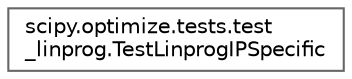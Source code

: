 digraph "Graphical Class Hierarchy"
{
 // LATEX_PDF_SIZE
  bgcolor="transparent";
  edge [fontname=Helvetica,fontsize=10,labelfontname=Helvetica,labelfontsize=10];
  node [fontname=Helvetica,fontsize=10,shape=box,height=0.2,width=0.4];
  rankdir="LR";
  Node0 [id="Node000000",label="scipy.optimize.tests.test\l_linprog.TestLinprogIPSpecific",height=0.2,width=0.4,color="grey40", fillcolor="white", style="filled",URL="$db/dee/classscipy_1_1optimize_1_1tests_1_1test__linprog_1_1TestLinprogIPSpecific.html",tooltip=" "];
}

